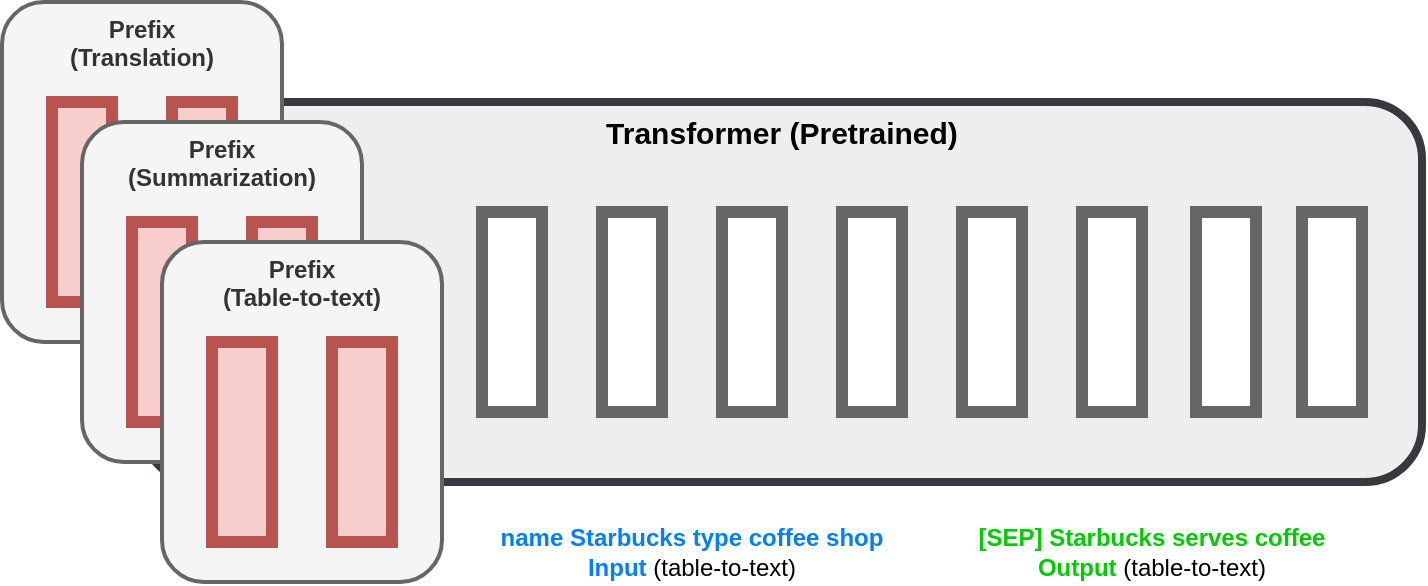 <mxfile version="21.6.3" type="google">
  <diagram name="ページ1" id="ufHb-MsVIr9y4oWLRNz8">
    <mxGraphModel grid="1" page="1" gridSize="10" guides="1" tooltips="1" connect="1" arrows="1" fold="1" pageScale="1" pageWidth="827" pageHeight="1169" math="0" shadow="0">
      <root>
        <mxCell id="0" />
        <mxCell id="1" parent="0" />
        <mxCell id="ok8GkhnikJj3MsAVjQlx-2" value="&lt;b&gt;&lt;font style=&quot;font-size: 15px;&quot;&gt;Transformer (Pretrained)&lt;/font&gt;&lt;/b&gt;" style="rounded=1;whiteSpace=wrap;html=1;strokeWidth=4;fillColor=#eeeeee;strokeColor=#36393d;verticalAlign=top;" vertex="1" parent="1">
          <mxGeometry x="300" y="480" width="640" height="190" as="geometry" />
        </mxCell>
        <mxCell id="ok8GkhnikJj3MsAVjQlx-1" value="&lt;b&gt;Prefix&lt;br&gt;(Translation)&lt;/b&gt;" style="rounded=1;whiteSpace=wrap;html=1;strokeWidth=2;fillColor=#f5f5f5;fontColor=#333333;strokeColor=#666666;verticalAlign=top;" vertex="1" parent="1">
          <mxGeometry x="230" y="430" width="140" height="170" as="geometry" />
        </mxCell>
        <mxCell id="ok8GkhnikJj3MsAVjQlx-3" value="" style="rounded=0;whiteSpace=wrap;html=1;fillColor=#FFFFFF;fontColor=#333333;strokeColor=#666666;strokeWidth=6;" vertex="1" parent="1">
          <mxGeometry x="880" y="535" width="30" height="100" as="geometry" />
        </mxCell>
        <mxCell id="ok8GkhnikJj3MsAVjQlx-4" value="" style="rounded=0;whiteSpace=wrap;html=1;fillColor=#FFFFFF;fontColor=#333333;strokeColor=#666666;strokeWidth=6;" vertex="1" parent="1">
          <mxGeometry x="827" y="535" width="30" height="100" as="geometry" />
        </mxCell>
        <mxCell id="ok8GkhnikJj3MsAVjQlx-5" value="" style="rounded=0;whiteSpace=wrap;html=1;fillColor=#FFFFFF;fontColor=#333333;strokeColor=#666666;strokeWidth=6;" vertex="1" parent="1">
          <mxGeometry x="770" y="535" width="30" height="100" as="geometry" />
        </mxCell>
        <mxCell id="ok8GkhnikJj3MsAVjQlx-6" value="" style="rounded=0;whiteSpace=wrap;html=1;fillColor=#FFFFFF;fontColor=#333333;strokeColor=#666666;strokeWidth=6;" vertex="1" parent="1">
          <mxGeometry x="710" y="535" width="30" height="100" as="geometry" />
        </mxCell>
        <mxCell id="ok8GkhnikJj3MsAVjQlx-7" value="" style="rounded=0;whiteSpace=wrap;html=1;fillColor=#FFFFFF;fontColor=#333333;strokeColor=#666666;strokeWidth=6;" vertex="1" parent="1">
          <mxGeometry x="650" y="535" width="30" height="100" as="geometry" />
        </mxCell>
        <mxCell id="ok8GkhnikJj3MsAVjQlx-8" value="" style="rounded=0;whiteSpace=wrap;html=1;fillColor=#FFFFFF;fontColor=#333333;strokeColor=#666666;strokeWidth=6;" vertex="1" parent="1">
          <mxGeometry x="590" y="535" width="30" height="100" as="geometry" />
        </mxCell>
        <mxCell id="ok8GkhnikJj3MsAVjQlx-9" value="" style="rounded=0;whiteSpace=wrap;html=1;fillColor=#FFFFFF;fontColor=#333333;strokeColor=#666666;strokeWidth=6;" vertex="1" parent="1">
          <mxGeometry x="530" y="535" width="30" height="100" as="geometry" />
        </mxCell>
        <mxCell id="ok8GkhnikJj3MsAVjQlx-10" value="" style="rounded=0;whiteSpace=wrap;html=1;fillColor=#FFFFFF;fontColor=#333333;strokeColor=#666666;strokeWidth=6;" vertex="1" parent="1">
          <mxGeometry x="470" y="535" width="30" height="100" as="geometry" />
        </mxCell>
        <mxCell id="ok8GkhnikJj3MsAVjQlx-12" value="" style="rounded=0;whiteSpace=wrap;html=1;fillColor=#f8cecc;strokeColor=#b85450;strokeWidth=6;" vertex="1" parent="1">
          <mxGeometry x="315" y="480" width="30" height="100" as="geometry" />
        </mxCell>
        <mxCell id="ok8GkhnikJj3MsAVjQlx-13" value="" style="rounded=0;whiteSpace=wrap;html=1;fillColor=#f8cecc;strokeColor=#b85450;strokeWidth=6;" vertex="1" parent="1">
          <mxGeometry x="255" y="480" width="30" height="100" as="geometry" />
        </mxCell>
        <mxCell id="ok8GkhnikJj3MsAVjQlx-14" value="&lt;b&gt;Prefix&lt;br&gt;(Summarization)&lt;/b&gt;" style="rounded=1;whiteSpace=wrap;html=1;strokeWidth=2;fillColor=#f5f5f5;fontColor=#333333;strokeColor=#666666;verticalAlign=top;" vertex="1" parent="1">
          <mxGeometry x="270" y="490" width="140" height="170" as="geometry" />
        </mxCell>
        <mxCell id="ok8GkhnikJj3MsAVjQlx-15" value="" style="rounded=0;whiteSpace=wrap;html=1;fillColor=#f8cecc;strokeColor=#b85450;strokeWidth=6;" vertex="1" parent="1">
          <mxGeometry x="355" y="540" width="30" height="100" as="geometry" />
        </mxCell>
        <mxCell id="ok8GkhnikJj3MsAVjQlx-16" value="" style="rounded=0;whiteSpace=wrap;html=1;fillColor=#f8cecc;strokeColor=#b85450;strokeWidth=6;" vertex="1" parent="1">
          <mxGeometry x="295" y="540" width="30" height="100" as="geometry" />
        </mxCell>
        <mxCell id="ok8GkhnikJj3MsAVjQlx-17" value="&lt;b&gt;Prefix&lt;br&gt;(Table-to-text)&lt;/b&gt;" style="rounded=1;whiteSpace=wrap;html=1;strokeWidth=2;fillColor=#f5f5f5;fontColor=#333333;strokeColor=#666666;verticalAlign=top;" vertex="1" parent="1">
          <mxGeometry x="310" y="550" width="140" height="170" as="geometry" />
        </mxCell>
        <mxCell id="ok8GkhnikJj3MsAVjQlx-18" value="" style="rounded=0;whiteSpace=wrap;html=1;fillColor=#f8cecc;strokeColor=#b85450;strokeWidth=6;" vertex="1" parent="1">
          <mxGeometry x="395" y="600" width="30" height="100" as="geometry" />
        </mxCell>
        <mxCell id="ok8GkhnikJj3MsAVjQlx-19" value="" style="rounded=0;whiteSpace=wrap;html=1;fillColor=#f8cecc;strokeColor=#b85450;strokeWidth=6;" vertex="1" parent="1">
          <mxGeometry x="335" y="600" width="30" height="100" as="geometry" />
        </mxCell>
        <mxCell id="ok8GkhnikJj3MsAVjQlx-20" value="&lt;b&gt;&lt;font color=&quot;#007fff&quot;&gt;name Starbucks type coffee shop&lt;br&gt;Input&lt;/font&gt;&lt;/b&gt; (table-to-text)" style="text;html=1;strokeColor=none;fillColor=none;align=center;verticalAlign=middle;whiteSpace=wrap;rounded=0;" vertex="1" parent="1">
          <mxGeometry x="470" y="690" width="210" height="30" as="geometry" />
        </mxCell>
        <mxCell id="ok8GkhnikJj3MsAVjQlx-21" value="&lt;font color=&quot;#00cc00&quot;&gt;&lt;b&gt;[SEP] Starbucks serves coffee&lt;br&gt;&lt;/b&gt;&lt;b style=&quot;&quot;&gt;Output&lt;/b&gt;&lt;/font&gt; (table-to-text)" style="text;html=1;strokeColor=none;fillColor=none;align=center;verticalAlign=middle;whiteSpace=wrap;rounded=0;" vertex="1" parent="1">
          <mxGeometry x="700" y="690" width="210" height="30" as="geometry" />
        </mxCell>
      </root>
    </mxGraphModel>
  </diagram>
</mxfile>
